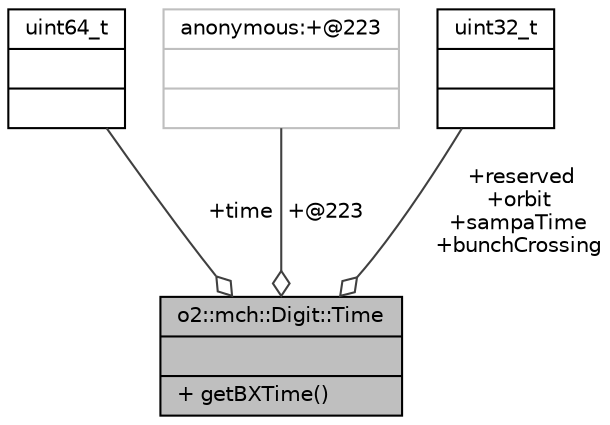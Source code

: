 digraph "o2::mch::Digit::Time"
{
 // INTERACTIVE_SVG=YES
  bgcolor="transparent";
  edge [fontname="Helvetica",fontsize="10",labelfontname="Helvetica",labelfontsize="10"];
  node [fontname="Helvetica",fontsize="10",shape=record];
  Node1 [label="{o2::mch::Digit::Time\n||+ getBXTime()\l}",height=0.2,width=0.4,color="black", fillcolor="grey75", style="filled", fontcolor="black"];
  Node2 -> Node1 [color="grey25",fontsize="10",style="solid",label=" +time" ,arrowhead="odiamond",fontname="Helvetica"];
  Node2 [label="{uint64_t\n||}",height=0.2,width=0.4,color="black",URL="$d6/d30/classuint64__t.html"];
  Node3 -> Node1 [color="grey25",fontsize="10",style="solid",label=" +@223" ,arrowhead="odiamond",fontname="Helvetica"];
  Node3 [label="{anonymous:+@223\n||}",height=0.2,width=0.4,color="grey75"];
  Node4 -> Node1 [color="grey25",fontsize="10",style="solid",label=" +reserved\n+orbit\n+sampaTime\n+bunchCrossing" ,arrowhead="odiamond",fontname="Helvetica"];
  Node4 [label="{uint32_t\n||}",height=0.2,width=0.4,color="black",URL="$d3/d87/classuint32__t.html"];
}
